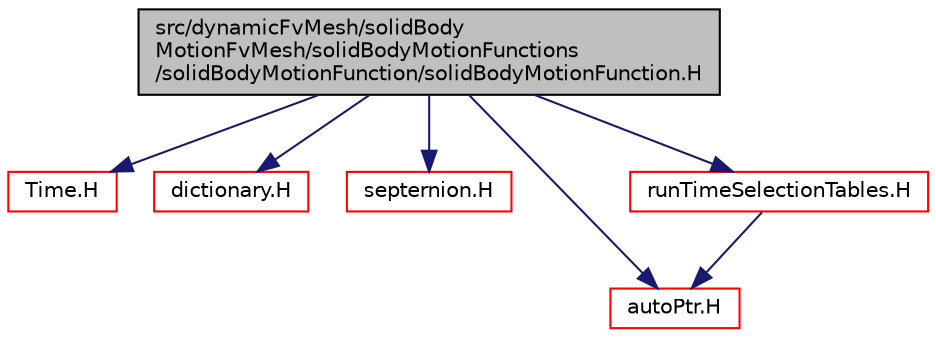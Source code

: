 digraph "src/dynamicFvMesh/solidBodyMotionFvMesh/solidBodyMotionFunctions/solidBodyMotionFunction/solidBodyMotionFunction.H"
{
  bgcolor="transparent";
  edge [fontname="Helvetica",fontsize="10",labelfontname="Helvetica",labelfontsize="10"];
  node [fontname="Helvetica",fontsize="10",shape=record];
  Node0 [label="src/dynamicFvMesh/solidBody\lMotionFvMesh/solidBodyMotionFunctions\l/solidBodyMotionFunction/solidBodyMotionFunction.H",height=0.2,width=0.4,color="black", fillcolor="grey75", style="filled", fontcolor="black"];
  Node0 -> Node1 [color="midnightblue",fontsize="10",style="solid",fontname="Helvetica"];
  Node1 [label="Time.H",height=0.2,width=0.4,color="red",URL="$a10025.html"];
  Node0 -> Node89 [color="midnightblue",fontsize="10",style="solid",fontname="Helvetica"];
  Node89 [label="dictionary.H",height=0.2,width=0.4,color="red",URL="$a09506.html"];
  Node0 -> Node175 [color="midnightblue",fontsize="10",style="solid",fontname="Helvetica"];
  Node175 [label="septernion.H",height=0.2,width=0.4,color="red",URL="$a13346.html"];
  Node0 -> Node64 [color="midnightblue",fontsize="10",style="solid",fontname="Helvetica"];
  Node64 [label="autoPtr.H",height=0.2,width=0.4,color="red",URL="$a11828.html"];
  Node0 -> Node102 [color="midnightblue",fontsize="10",style="solid",fontname="Helvetica"];
  Node102 [label="runTimeSelectionTables.H",height=0.2,width=0.4,color="red",URL="$a09992.html",tooltip="Macros to ease declaration of run-time selection tables. "];
  Node102 -> Node64 [color="midnightblue",fontsize="10",style="solid",fontname="Helvetica"];
}
